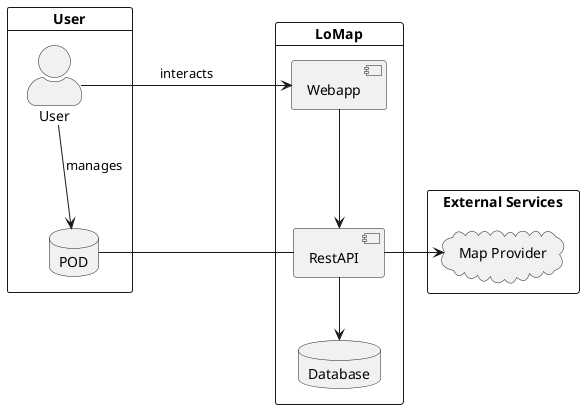 @startuml
' Building Block View Diagram v1.0
' Level 1
skinparam actorStyle awesome
'-----------------------
'Definition of actors
'-----------------------
card LoMap {
    component Webapp as Frontend
    component RestAPI as Backend
    database Database
}


card "User" as UserDat {
    actor User
    database POD
}

rectangle "External Services" {
    cloud "Map Provider" as MapService
}

'-----------------------
'Definition of relations
'-----------------------
User -r-> Frontend : interacts
' Hidden relations help with spacing
User -[hidden]--- Frontend
User -d-> POD : manages
Frontend --> Backend
POD -l- Backend
Backend -d-> Database
Backend -r-> MapService


@enduml